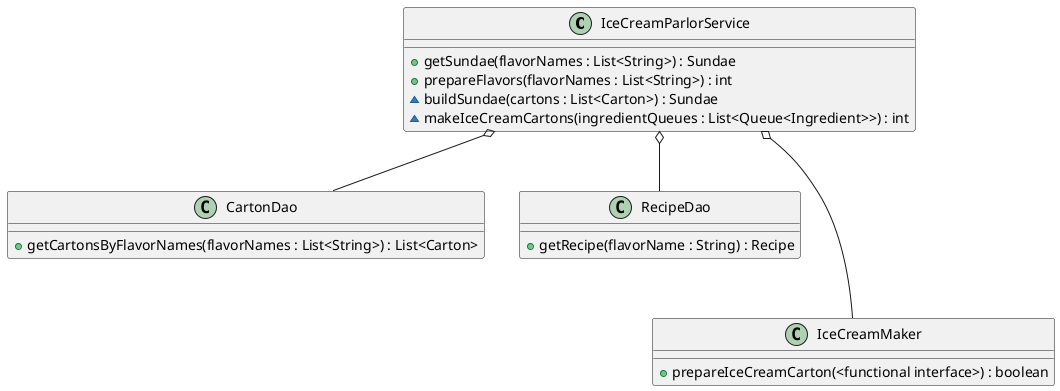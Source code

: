 @startuml

class IceCreamParlorService {
    +getSundae(flavorNames : List<String>) : Sundae
    +prepareFlavors(flavorNames : List<String>) : int
    ~buildSundae(cartons : List<Carton>) : Sundae
    ~makeIceCreamCartons(ingredientQueues : List<Queue<Ingredient>>) : int
}
class CartonDao {
    +getCartonsByFlavorNames(flavorNames : List<String>) : List<Carton>
}
class RecipeDao {
    +getRecipe(flavorName : String) : Recipe
}
class IceCreamMaker {
    +prepareIceCreamCarton(<functional interface>) : boolean
}

IceCreamParlorService o-- CartonDao
IceCreamParlorService o-- RecipeDao
IceCreamParlorService o--- IceCreamMaker

@enduml
